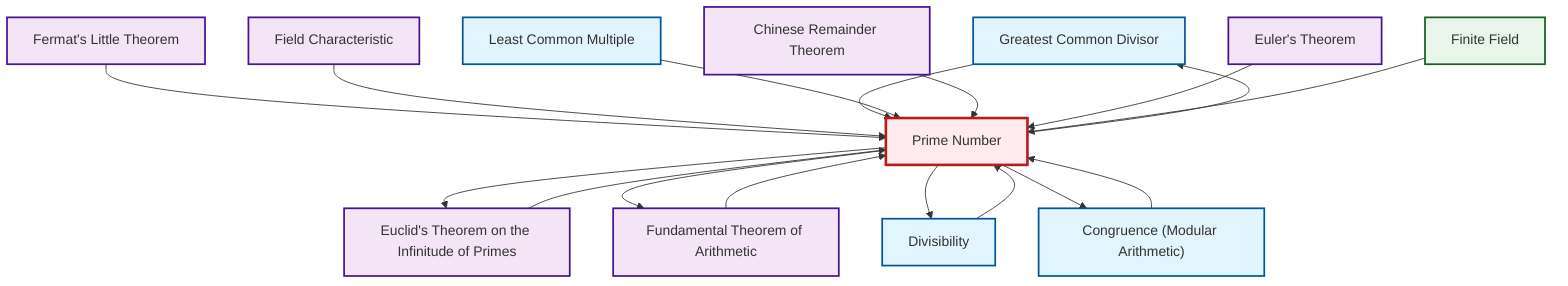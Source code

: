 graph TD
    classDef definition fill:#e1f5fe,stroke:#01579b,stroke-width:2px
    classDef theorem fill:#f3e5f5,stroke:#4a148c,stroke-width:2px
    classDef axiom fill:#fff3e0,stroke:#e65100,stroke-width:2px
    classDef example fill:#e8f5e9,stroke:#1b5e20,stroke-width:2px
    classDef current fill:#ffebee,stroke:#b71c1c,stroke-width:3px
    def-gcd["Greatest Common Divisor"]:::definition
    thm-fundamental-arithmetic["Fundamental Theorem of Arithmetic"]:::theorem
    def-congruence["Congruence (Modular Arithmetic)"]:::definition
    thm-field-characteristic["Field Characteristic"]:::theorem
    thm-euler["Euler's Theorem"]:::theorem
    def-prime["Prime Number"]:::definition
    def-divisibility["Divisibility"]:::definition
    thm-euclid-infinitude-primes["Euclid's Theorem on the Infinitude of Primes"]:::theorem
    ex-finite-field["Finite Field"]:::example
    thm-chinese-remainder["Chinese Remainder Theorem"]:::theorem
    thm-fermat-little["Fermat's Little Theorem"]:::theorem
    def-lcm["Least Common Multiple"]:::definition
    thm-fermat-little --> def-prime
    thm-fundamental-arithmetic --> def-prime
    thm-field-characteristic --> def-prime
    def-prime --> thm-euclid-infinitude-primes
    def-divisibility --> def-prime
    def-gcd --> def-prime
    def-prime --> thm-fundamental-arithmetic
    def-lcm --> def-prime
    thm-euclid-infinitude-primes --> def-prime
    thm-chinese-remainder --> def-prime
    thm-euler --> def-prime
    def-congruence --> def-prime
    def-prime --> def-divisibility
    def-prime --> def-gcd
    def-prime --> def-congruence
    ex-finite-field --> def-prime
    class def-prime current